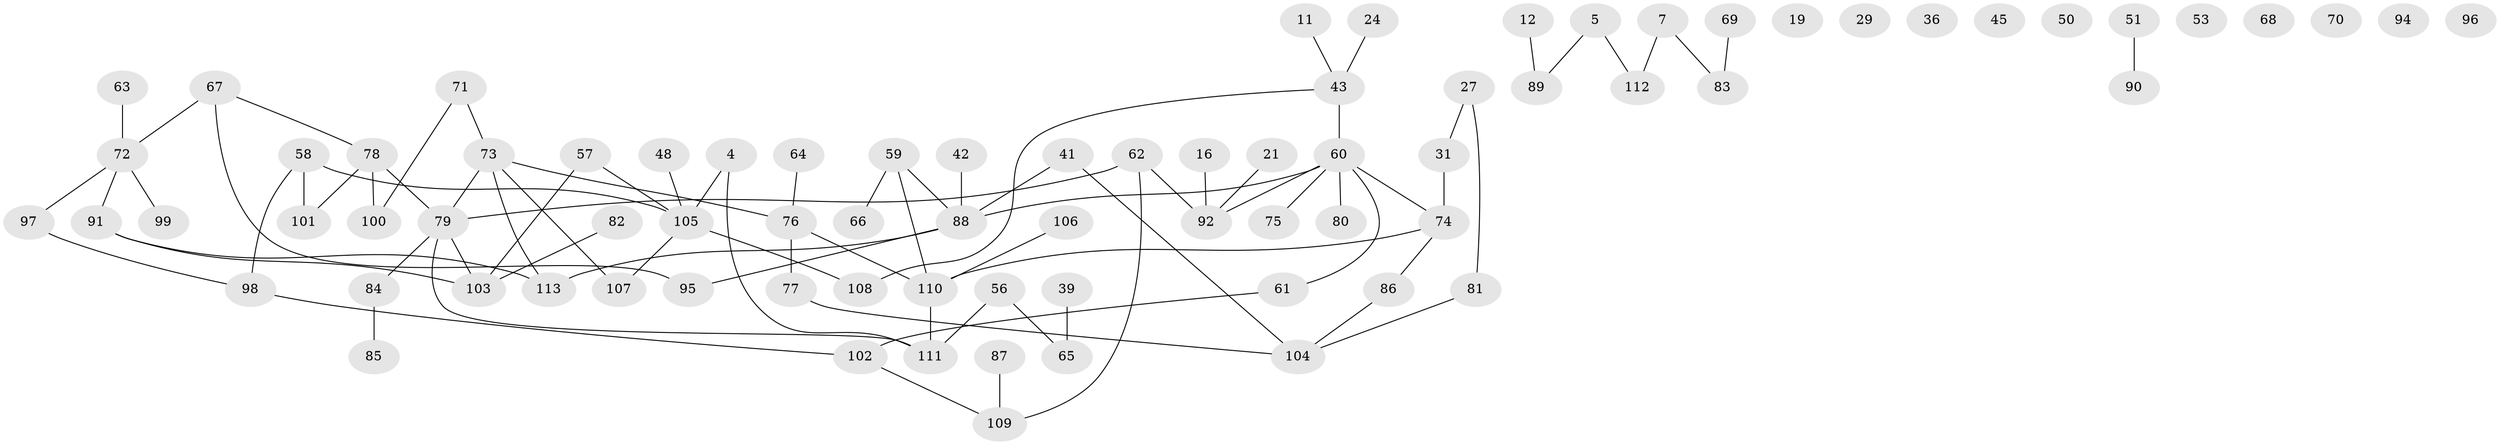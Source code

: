 // original degree distribution, {1: 0.24778761061946902, 3: 0.24778761061946902, 2: 0.26548672566371684, 4: 0.12389380530973451, 6: 0.008849557522123894, 0: 0.08849557522123894, 5: 0.017699115044247787}
// Generated by graph-tools (version 1.1) at 2025/43/03/04/25 21:43:41]
// undirected, 79 vertices, 84 edges
graph export_dot {
graph [start="1"]
  node [color=gray90,style=filled];
  4;
  5;
  7;
  11;
  12;
  16;
  19;
  21;
  24;
  27;
  29;
  31;
  36;
  39;
  41;
  42;
  43 [super="+35"];
  45;
  48;
  50;
  51;
  53;
  56 [super="+54+14"];
  57;
  58 [super="+13"];
  59 [super="+49"];
  60 [super="+17"];
  61 [super="+3"];
  62;
  63;
  64;
  65;
  66;
  67;
  68;
  69;
  70;
  71 [super="+37"];
  72;
  73 [super="+26+46"];
  74 [super="+8+20"];
  75;
  76;
  77;
  78;
  79 [super="+52"];
  80;
  81;
  82;
  83;
  84;
  85;
  86;
  87;
  88 [super="+15+28+47"];
  89;
  90;
  91 [super="+55"];
  92 [super="+2"];
  94;
  95 [super="+1+40+93"];
  96;
  97;
  98 [super="+22"];
  99;
  100;
  101;
  102;
  103;
  104;
  105 [super="+33+38"];
  106;
  107;
  108 [super="+30"];
  109;
  110 [super="+34+10"];
  111;
  112;
  113;
  4 -- 111;
  4 -- 105;
  5 -- 89;
  5 -- 112;
  7 -- 83;
  7 -- 112;
  11 -- 43;
  12 -- 89;
  16 -- 92;
  21 -- 92;
  24 -- 43;
  27 -- 31;
  27 -- 81;
  31 -- 74;
  39 -- 65;
  41 -- 104;
  41 -- 88;
  42 -- 88;
  43 -- 60 [weight=2];
  43 -- 108;
  48 -- 105;
  51 -- 90;
  56 -- 65;
  56 -- 111;
  57 -- 103;
  57 -- 105;
  58 -- 98;
  58 -- 101;
  58 -- 105;
  59 -- 66;
  59 -- 88;
  59 -- 110;
  60 -- 74;
  60 -- 92;
  60 -- 80;
  60 -- 61;
  60 -- 75;
  60 -- 88;
  61 -- 102;
  62 -- 109;
  62 -- 92;
  62 -- 79;
  63 -- 72;
  64 -- 76;
  67 -- 72;
  67 -- 78;
  67 -- 95 [weight=2];
  69 -- 83;
  71 -- 100;
  71 -- 73;
  72 -- 97;
  72 -- 99;
  72 -- 91;
  73 -- 79 [weight=2];
  73 -- 107;
  73 -- 113;
  73 -- 76;
  74 -- 86;
  74 -- 110;
  76 -- 77;
  76 -- 110;
  77 -- 104;
  78 -- 79;
  78 -- 100;
  78 -- 101;
  79 -- 103;
  79 -- 84;
  79 -- 111;
  81 -- 104;
  82 -- 103;
  84 -- 85;
  86 -- 104;
  87 -- 109;
  88 -- 95 [weight=2];
  88 -- 113;
  91 -- 103;
  91 -- 113;
  97 -- 98;
  98 -- 102;
  102 -- 109;
  105 -- 108;
  105 -- 107;
  106 -- 110;
  110 -- 111;
}
